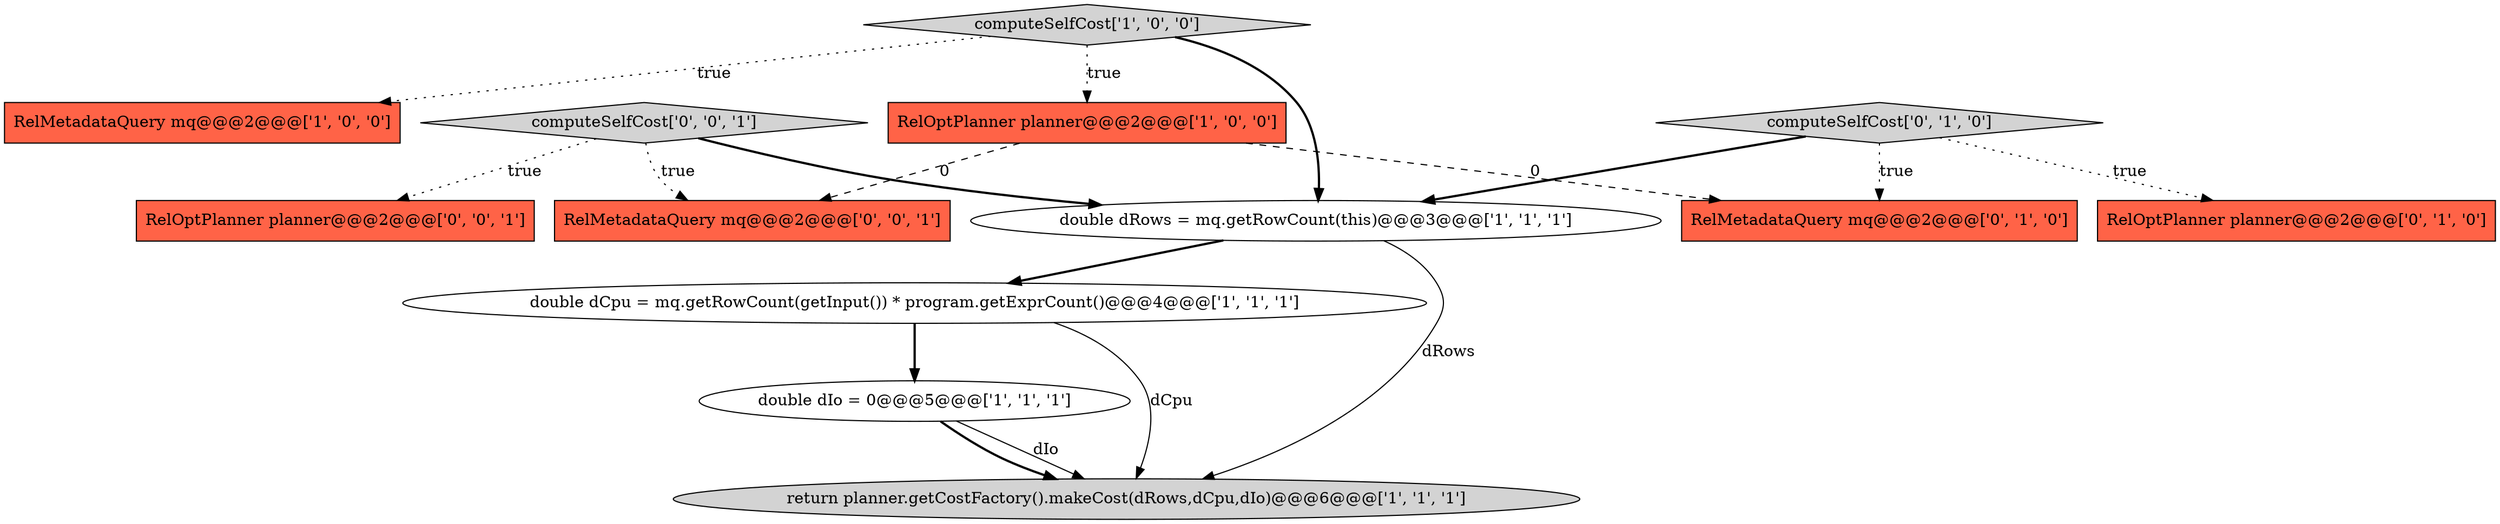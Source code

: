 digraph {
2 [style = filled, label = "RelMetadataQuery mq@@@2@@@['1', '0', '0']", fillcolor = tomato, shape = box image = "AAA0AAABBB1BBB"];
5 [style = filled, label = "double dCpu = mq.getRowCount(getInput()) * program.getExprCount()@@@4@@@['1', '1', '1']", fillcolor = white, shape = ellipse image = "AAA0AAABBB1BBB"];
9 [style = filled, label = "RelMetadataQuery mq@@@2@@@['0', '1', '0']", fillcolor = tomato, shape = box image = "AAA1AAABBB2BBB"];
0 [style = filled, label = "double dRows = mq.getRowCount(this)@@@3@@@['1', '1', '1']", fillcolor = white, shape = ellipse image = "AAA0AAABBB1BBB"];
11 [style = filled, label = "computeSelfCost['0', '0', '1']", fillcolor = lightgray, shape = diamond image = "AAA0AAABBB3BBB"];
7 [style = filled, label = "RelOptPlanner planner@@@2@@@['0', '1', '0']", fillcolor = tomato, shape = box image = "AAA0AAABBB2BBB"];
8 [style = filled, label = "computeSelfCost['0', '1', '0']", fillcolor = lightgray, shape = diamond image = "AAA0AAABBB2BBB"];
1 [style = filled, label = "double dIo = 0@@@5@@@['1', '1', '1']", fillcolor = white, shape = ellipse image = "AAA0AAABBB1BBB"];
12 [style = filled, label = "RelMetadataQuery mq@@@2@@@['0', '0', '1']", fillcolor = tomato, shape = box image = "AAA0AAABBB3BBB"];
6 [style = filled, label = "return planner.getCostFactory().makeCost(dRows,dCpu,dIo)@@@6@@@['1', '1', '1']", fillcolor = lightgray, shape = ellipse image = "AAA0AAABBB1BBB"];
10 [style = filled, label = "RelOptPlanner planner@@@2@@@['0', '0', '1']", fillcolor = tomato, shape = box image = "AAA0AAABBB3BBB"];
3 [style = filled, label = "computeSelfCost['1', '0', '0']", fillcolor = lightgray, shape = diamond image = "AAA0AAABBB1BBB"];
4 [style = filled, label = "RelOptPlanner planner@@@2@@@['1', '0', '0']", fillcolor = tomato, shape = box image = "AAA1AAABBB1BBB"];
8->0 [style = bold, label=""];
1->6 [style = solid, label="dIo"];
3->4 [style = dotted, label="true"];
5->1 [style = bold, label=""];
8->7 [style = dotted, label="true"];
4->9 [style = dashed, label="0"];
11->0 [style = bold, label=""];
1->6 [style = bold, label=""];
8->9 [style = dotted, label="true"];
4->12 [style = dashed, label="0"];
0->6 [style = solid, label="dRows"];
11->10 [style = dotted, label="true"];
3->2 [style = dotted, label="true"];
3->0 [style = bold, label=""];
5->6 [style = solid, label="dCpu"];
0->5 [style = bold, label=""];
11->12 [style = dotted, label="true"];
}
